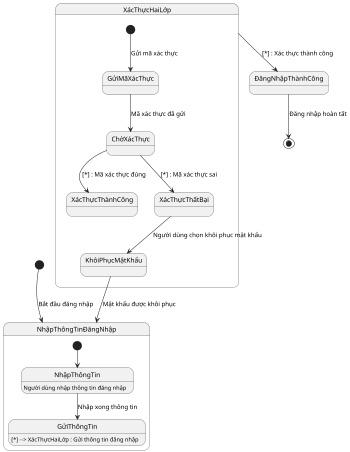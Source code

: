 @startuml
scale 350 width

[*] --> NhậpThôngTinĐăngNhập : Bắt đầu đăng nhập

state NhậpThôngTinĐăngNhập {
  [*] --> NhậpThôngTin
  NhậpThôngTin : Người dùng nhập thông tin đăng nhập
  NhậpThôngTin --> GửiThôngTin : Nhập xong thông tin
  GửiThôngTin : [*] --> XácThựcHaiLớp : Gửi thông tin đăng nhập
}

state XácThựcHaiLớp {
  [*] --> GửiMãXácThực : Gửi mã xác thực
  GửiMãXácThực --> ChờXácThực : Mã xác thực đã gửi
  ChờXácThực --> XácThựcThànhCông : [*] : Mã xác thực đúng
  ChờXácThực --> XácThựcThấtBại : [*] : Mã xác thực sai
  XácThựcThấtBại --> KhôiPhụcMậtKhẩu : Người dùng chọn khôi phục mật khẩu
  KhôiPhụcMậtKhẩu --> NhậpThôngTinĐăngNhập : Mật khẩu được khôi phục
}

XácThựcHaiLớp --> ĐăngNhậpThànhCông : [*] : Xác thực thành công
ĐăngNhậpThànhCông --> [*] : Đăng nhập hoàn tất

@enduml